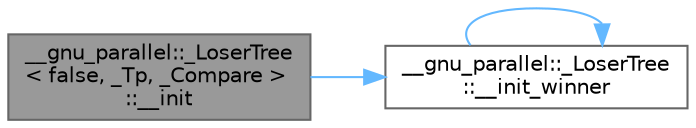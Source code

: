 digraph "__gnu_parallel::_LoserTree&lt; false, _Tp, _Compare &gt;::__init"
{
 // LATEX_PDF_SIZE
  bgcolor="transparent";
  edge [fontname=Helvetica,fontsize=10,labelfontname=Helvetica,labelfontsize=10];
  node [fontname=Helvetica,fontsize=10,shape=box,height=0.2,width=0.4];
  rankdir="LR";
  Node1 [id="Node000001",label="__gnu_parallel::_LoserTree\l\< false, _Tp, _Compare \>\l::__init",height=0.2,width=0.4,color="gray40", fillcolor="grey60", style="filled", fontcolor="black",tooltip=" "];
  Node1 -> Node2 [id="edge1_Node000001_Node000002",color="steelblue1",style="solid",tooltip=" "];
  Node2 [id="Node000002",label="__gnu_parallel::_LoserTree\l::__init_winner",height=0.2,width=0.4,color="grey40", fillcolor="white", style="filled",URL="$class____gnu__parallel_1_1___loser_tree.html#a80419ac9ea0ee11114e1f28cf26a11ab",tooltip=" "];
  Node2 -> Node2 [id="edge2_Node000002_Node000002",color="steelblue1",style="solid",tooltip=" "];
}
